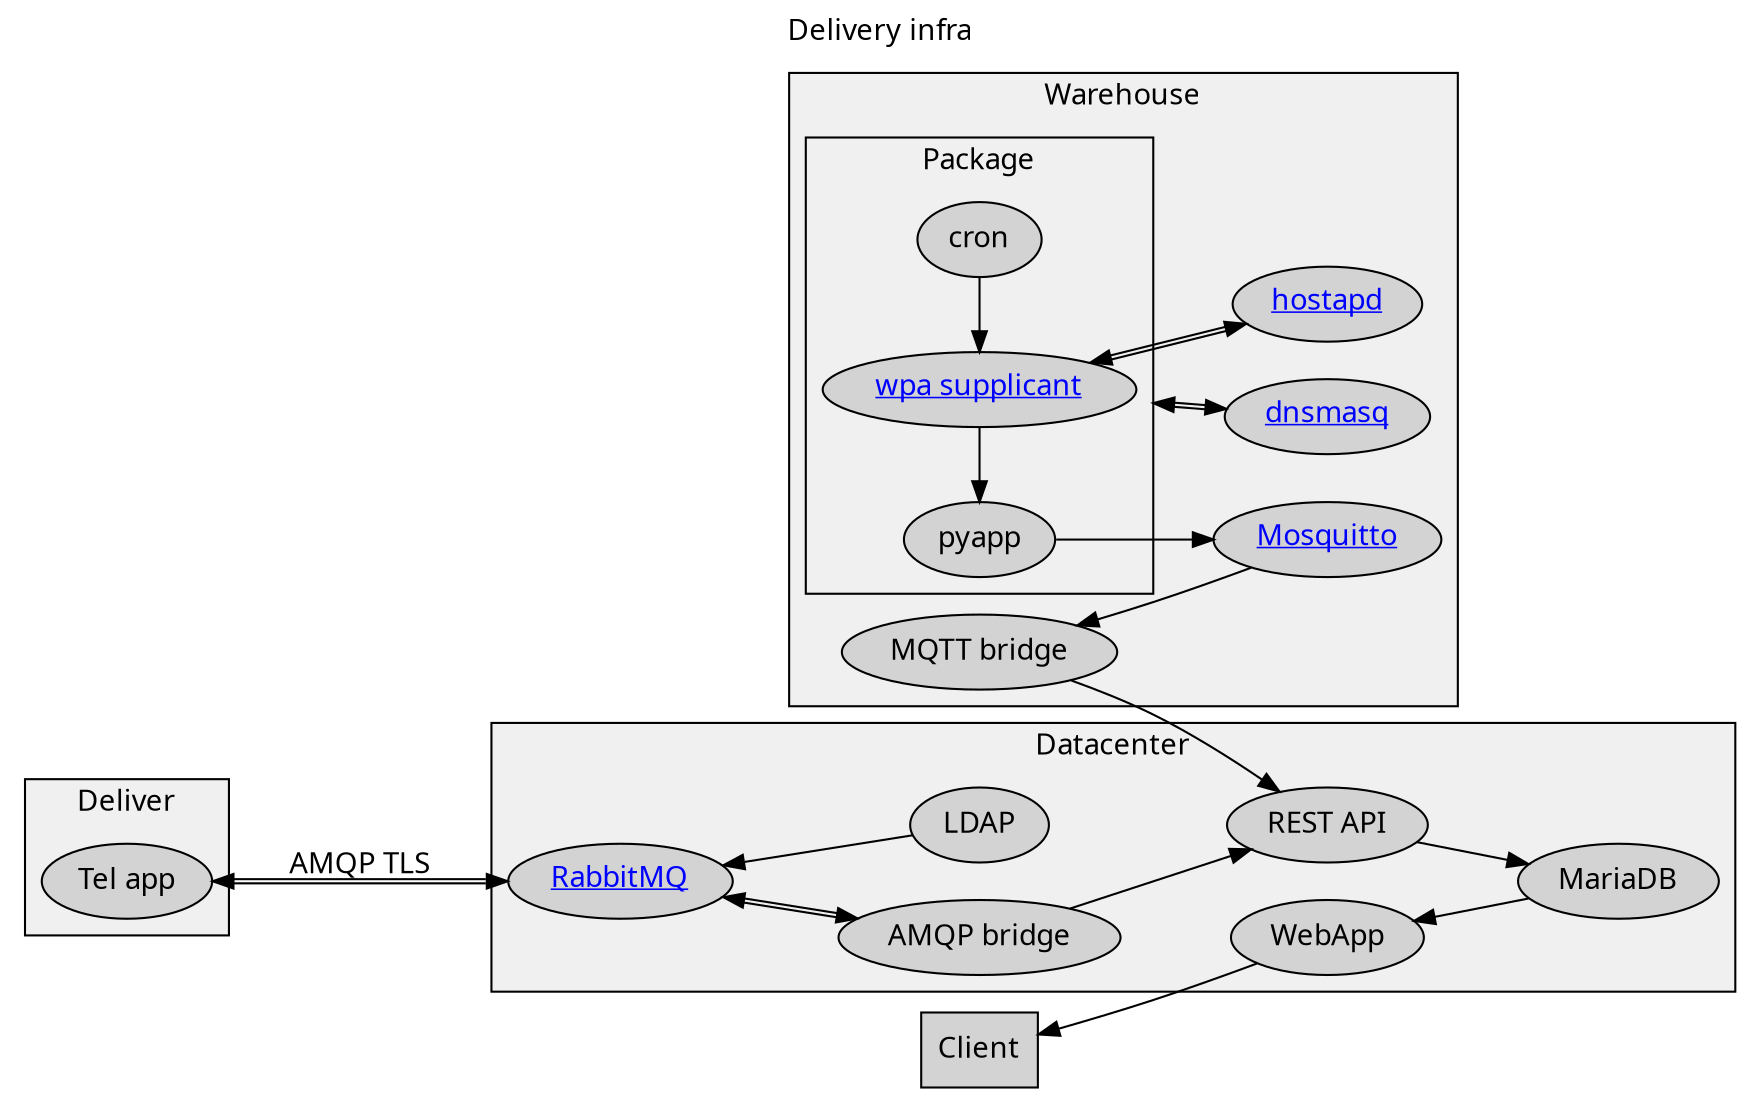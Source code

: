 // Louis Poidevin - 2023

digraph "Delivery infra" {
label="Delivery infra"
tooltip=" "
labelloc=t
rankdir=LR
compound=true
fontname="'Roboto', sans-serif"
graph[style=filled fillcolor=grey94]
node [style=filled fontname="'Roboto', sans-serif" tooltip=" "]
edge [fontname="'Roboto', sans-serif" tooltip=" "]

subgraph cluster_datacenter {
label="Datacenter"
rabbit [
  target="_top"
  URL="https://www.rabbitmq.com/"
  label=<<font color='blue'><u>RabbitMQ</u></font>>
]
beaver [label="AMQP bridge"]
otter [label="MariaDB"]
octopus [label="REST API"]
fox [label="WebApp"]

ldap [label="LDAP"]
}

subgraph cluster_warehouse {
label="Warehouse"
mosquitto [
  target="_top"
  URL="https://www.mosquitto.org/"
  label=<<font color='blue'><u>Mosquitto</u></font>>
]
dnsmasq [
  target="_top"
  URL="https://thekelleys.org.uk/dnsmasq/doc.html"
  label=<<font color='blue'><u>dnsmasq</u></font>>
]
hostapd [
  target="_top"
  URL="https://w1.fi/hostapd/"
  label=<<font color='blue'><u>hostapd</u></font>>
]
bridge [label="MQTT bridge"]

subgraph cluster_package {
  label="Package"
  pyapp [label="pyapp"]
  cron [label="cron"]
  wpa_supplicant [
    target="_top"
    URL="https://w1.fi/wpa_supplicant/"
    label=<<font color='blue'><u>wpa supplicant</u></font>>
  ]
}
}

subgraph cluster_deliver {
  label="Deliver"
  telapp [label="Tel app"]
}

client [label="Client" shape=box]

// Package process

cron -> wpa_supplicant [constraint=false]
wpa_supplicant -> hostapd [dir=both color="black:black"]
wpa_supplicant -> dnsmasq [dir=both color="black:black" ltail=cluster_package]
wpa_supplicant -> pyapp [constraint=false]
pyapp -> mosquitto

// Warehouse process

mosquitto -> bridge [constraint=false]
//octopus -> bridge [style=invis]
bridge -> octopus

// Datacenter process

octopus -> otter
fox -> otter [dir=back]
rabbit -> beaver [dir=both color="black:black"]
rabbit -> ldap [dir=back]
beaver -> octopus

// Deliver process

telapp -> rabbit [label="AMQP TLS" minlen=2 dir=both color="black:black"]

// Client process

client -> fox [dir=back]
}
